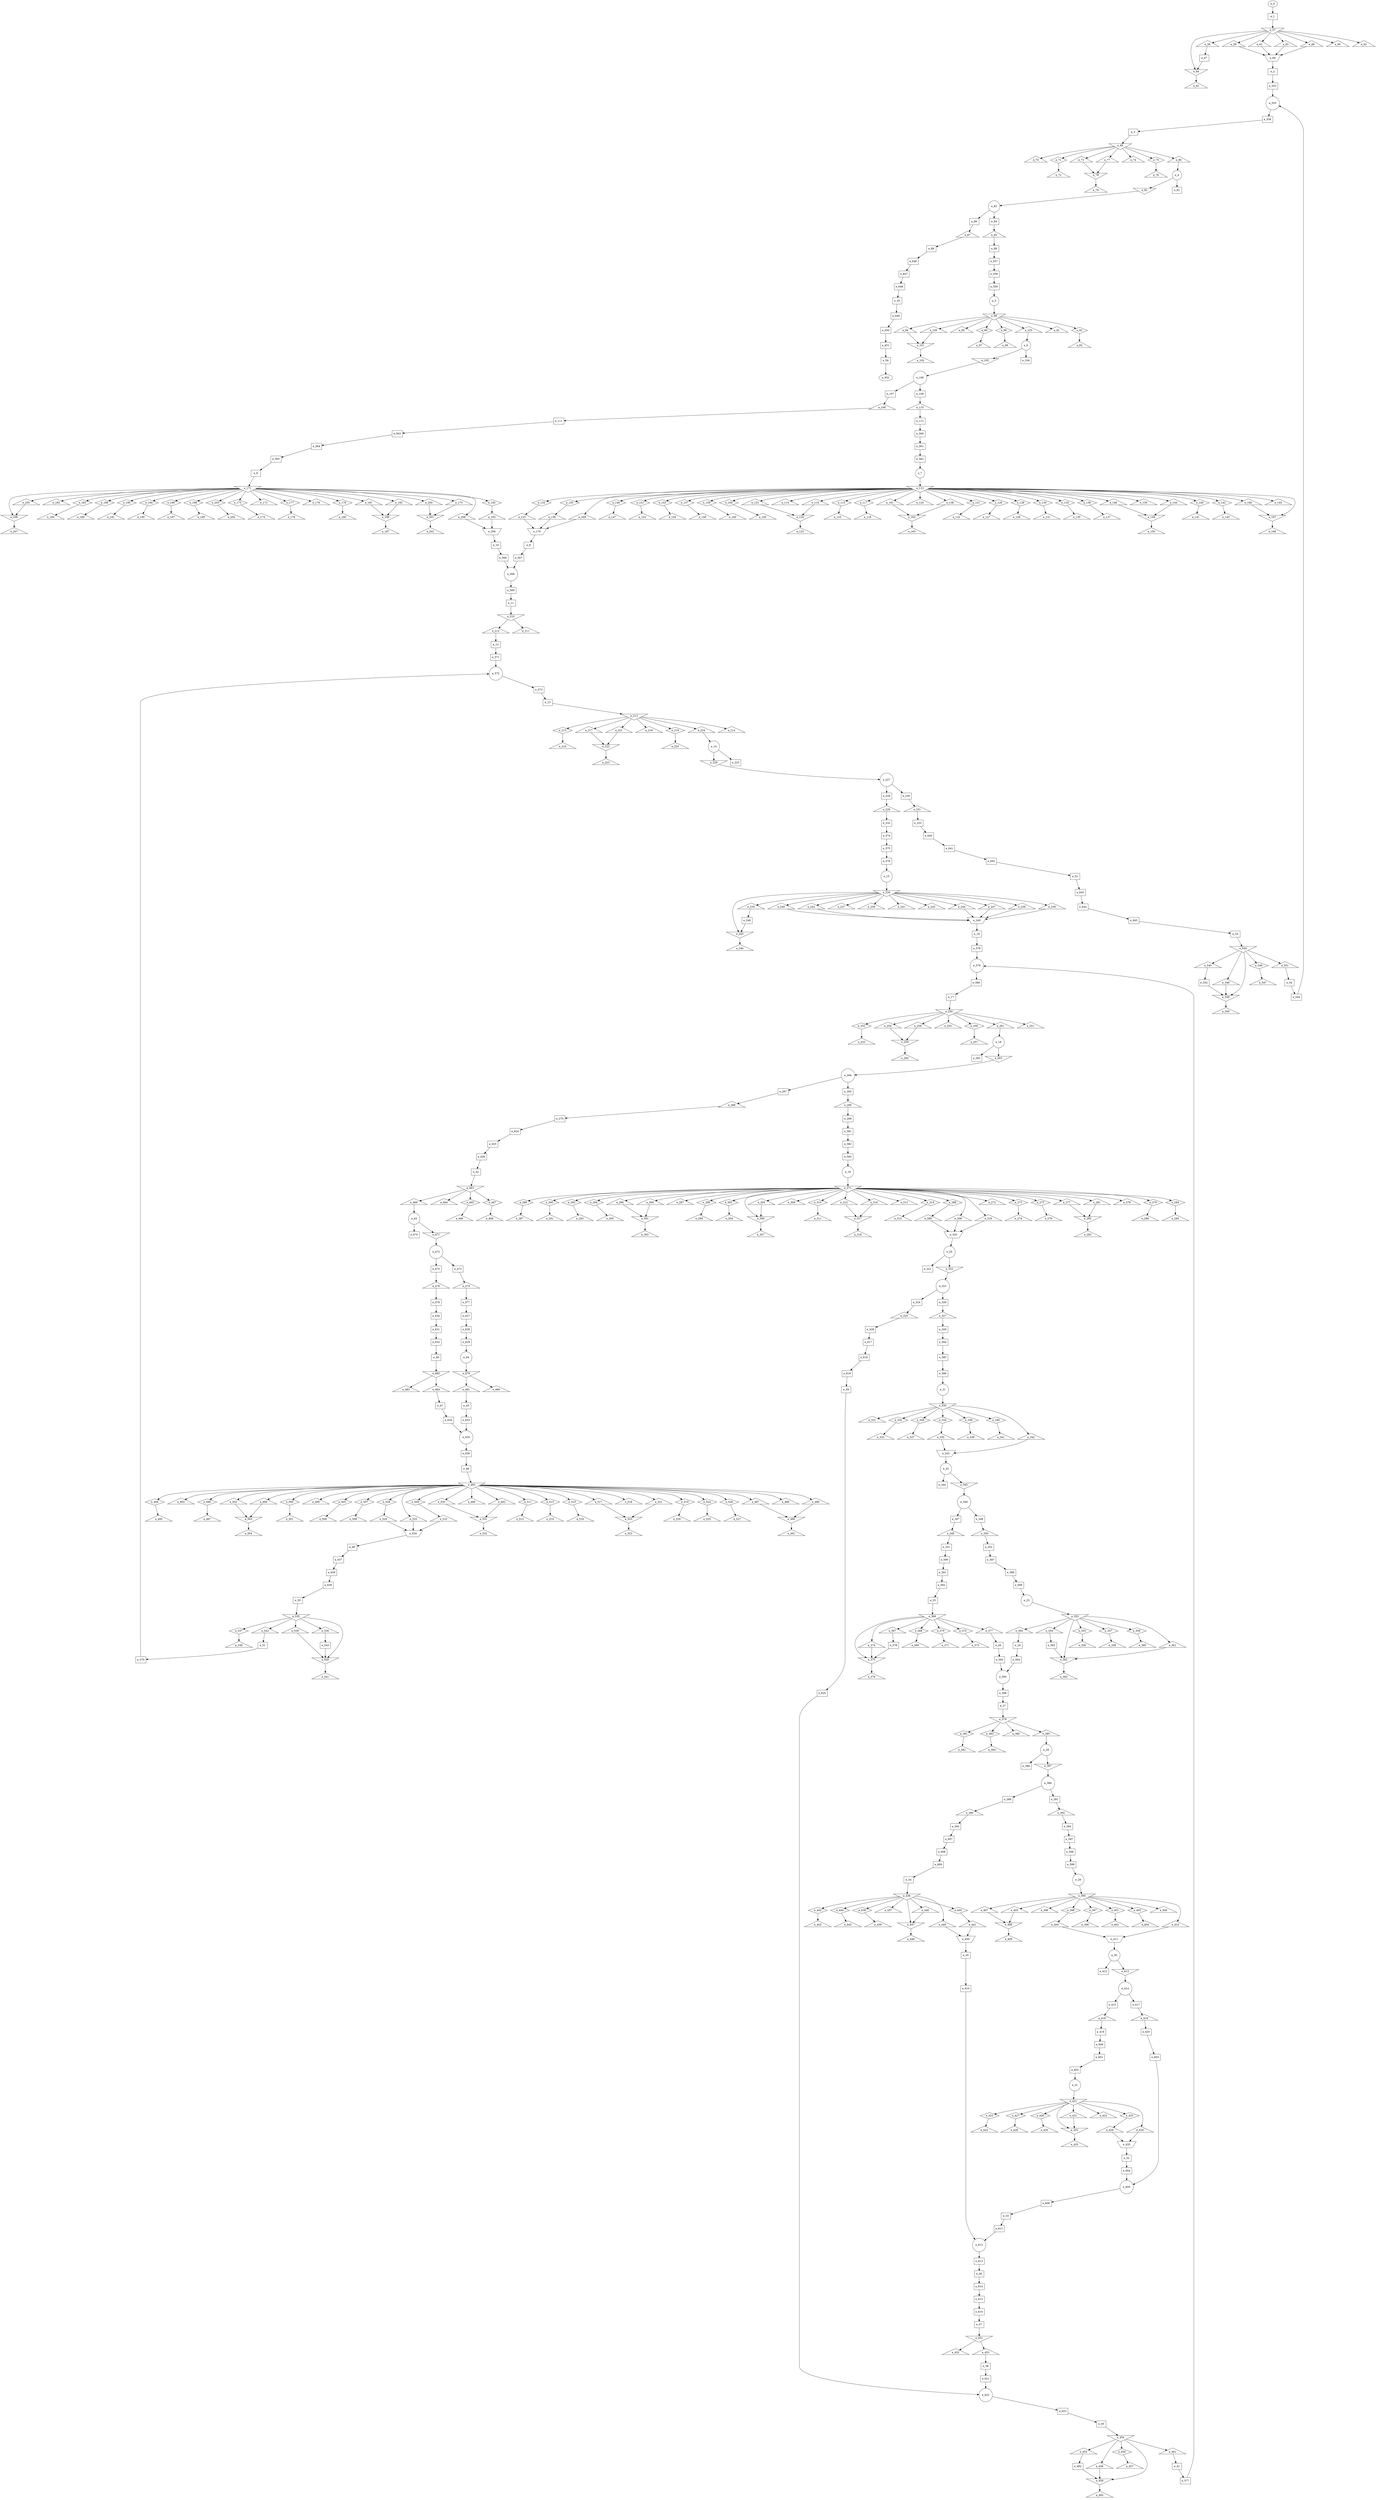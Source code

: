 digraph control_path {
  e_0: entry_node : n ;
  e_1 [shape = dot];
  e_2 [shape = dot];
  e_3 [shape = dot];
  e_4 [shape = circle];
  e_5 [shape = circle];
  e_6 [shape = circle];
  e_7 [shape = circle];
  e_8 [shape = dot];
  e_9 [shape = dot];
  e_10 [shape = dot];
  e_11 [shape = dot];
  e_12 [shape = dot];
  e_13 [shape = dot];
  e_14 [shape = circle];
  e_15 [shape = circle];
  e_16 [shape = dot];
  e_17 [shape = dot];
  e_18 [shape = circle];
  e_19 [shape = circle];
  e_20 [shape = circle];
  e_21 [shape = circle];
  e_22 [shape = circle];
  e_23 [shape = circle];
  e_24 [shape = dot];
  e_25 [shape = dot];
  e_26 [shape = dot];
  e_27 [shape = dot];
  e_28 [shape = circle];
  e_29 [shape = circle];
  e_30 [shape = circle];
  e_31 [shape = circle];
  e_32 [shape = dot];
  e_33 [shape = dot];
  e_34 [shape = dot];
  e_35 [shape = dot];
  e_36 [shape = dot];
  e_37 [shape = dot];
  e_38 [shape = dot];
  e_39 [shape = dot];
  e_40 [shape = dot];
  e_41 [shape = dot];
  e_42 [shape = dot];
  e_43 [shape = circle];
  e_44 [shape = circle];
  e_45 [shape = dot];
  e_46 [shape = dot];
  e_47 [shape = dot];
  e_48 [shape = dot];
  e_49 [shape = dot];
  e_50 [shape = dot];
  e_51 [shape = dot];
  e_52 [shape = dot];
  e_53 [shape = dot];
  e_54 [shape = dot];
  e_55 [shape = dot];
  e_56 [shape = dot];
  e_57 [shape = invtriangle];
  e_58 [shape = triangle];
  e_59 [shape = triangle];
  e_60 [shape = triangle];
  e_61 [shape = triangle];
  e_62 [shape = triangle];
  e_63 [shape = triangle];
  e_64 [shape = invtriangle];
  e_65 [shape = triangle];
  e_66 [shape = triangle];
  e_67 [shape = dot];
  e_68 [shape = invtrapezium];
  e_69 [shape = invtriangle];
  e_70 [shape = triangle];
  e_71 [shape = diamond];
  e_72 [shape = triangle];
  e_73 [shape = triangle];
  e_74 [shape = triangle];
  e_75 [shape = diamond];
  e_76 [shape = triangle];
  e_77 [shape = triangle];
  e_78 [shape = invtriangle];
  e_79 [shape = triangle];
  e_80 [shape = triangle];
  e_81 [shape = dot];
  e_82 [shape = invtriangle];
  e_83 [shape = circle];
  e_84 [shape = dot];
  e_85 [shape = triangle];
  e_86 [shape = dot];
  e_87 [shape = triangle];
  e_88 [shape = dot];
  e_89 [shape = dot];
  e_90 [shape = invtriangle];
  e_91 [shape = triangle];
  e_92 [shape = diamond];
  e_93 [shape = triangle];
  e_94 [shape = triangle];
  e_95 [shape = triangle];
  e_96 [shape = diamond];
  e_97 [shape = triangle];
  e_98 [shape = diamond];
  e_99 [shape = triangle];
  e_100 [shape = triangle];
  e_101 [shape = invtriangle];
  e_102 [shape = triangle];
  e_103 [shape = triangle];
  e_104 [shape = dot];
  e_105 [shape = invtriangle];
  e_106 [shape = circle];
  e_107 [shape = dot];
  e_108 [shape = triangle];
  e_109 [shape = dot];
  e_110 [shape = triangle];
  e_111 [shape = dot];
  e_112 [shape = dot];
  e_113 [shape = invtriangle];
  e_114 [shape = triangle];
  e_115 [shape = diamond];
  e_116 [shape = triangle];
  e_117 [shape = diamond];
  e_118 [shape = triangle];
  e_119 [shape = triangle];
  e_120 [shape = triangle];
  e_121 [shape = diamond];
  e_122 [shape = triangle];
  e_123 [shape = triangle];
  e_124 [shape = invtriangle];
  e_125 [shape = triangle];
  e_126 [shape = diamond];
  e_127 [shape = triangle];
  e_128 [shape = diamond];
  e_129 [shape = triangle];
  e_130 [shape = diamond];
  e_131 [shape = triangle];
  e_132 [shape = diamond];
  e_133 [shape = triangle];
  e_134 [shape = diamond];
  e_135 [shape = triangle];
  e_136 [shape = diamond];
  e_137 [shape = triangle];
  e_138 [shape = triangle];
  e_139 [shape = triangle];
  e_140 [shape = diamond];
  e_141 [shape = triangle];
  e_142 [shape = diamond];
  e_143 [shape = triangle];
  e_144 [shape = triangle];
  e_145 [shape = triangle];
  e_146 [shape = diamond];
  e_147 [shape = triangle];
  e_148 [shape = triangle];
  e_149 [shape = invtriangle];
  e_150 [shape = triangle];
  e_151 [shape = diamond];
  e_152 [shape = triangle];
  e_153 [shape = diamond];
  e_154 [shape = triangle];
  e_155 [shape = diamond];
  e_156 [shape = triangle];
  e_157 [shape = diamond];
  e_158 [shape = triangle];
  e_159 [shape = diamond];
  e_160 [shape = triangle];
  e_161 [shape = triangle];
  e_162 [shape = invtriangle];
  e_163 [shape = triangle];
  e_164 [shape = diamond];
  e_165 [shape = triangle];
  e_166 [shape = triangle];
  e_167 [shape = invtriangle];
  e_168 [shape = triangle];
  e_169 [shape = triangle];
  e_170 [shape = invtrapezium];
  e_171 [shape = invtriangle];
  e_172 [shape = triangle];
  e_173 [shape = diamond];
  e_174 [shape = triangle];
  e_175 [shape = triangle];
  e_176 [shape = triangle];
  e_177 [shape = diamond];
  e_178 [shape = triangle];
  e_179 [shape = diamond];
  e_180 [shape = triangle];
  e_181 [shape = triangle];
  e_182 [shape = triangle];
  e_183 [shape = diamond];
  e_184 [shape = triangle];
  e_185 [shape = triangle];
  e_186 [shape = invtriangle];
  e_187 [shape = triangle];
  e_188 [shape = diamond];
  e_189 [shape = triangle];
  e_190 [shape = diamond];
  e_191 [shape = triangle];
  e_192 [shape = diamond];
  e_193 [shape = triangle];
  e_194 [shape = diamond];
  e_195 [shape = triangle];
  e_196 [shape = diamond];
  e_197 [shape = triangle];
  e_198 [shape = diamond];
  e_199 [shape = triangle];
  e_200 [shape = triangle];
  e_201 [shape = invtriangle];
  e_202 [shape = triangle];
  e_203 [shape = diamond];
  e_204 [shape = triangle];
  e_205 [shape = triangle];
  e_206 [shape = invtriangle];
  e_207 [shape = triangle];
  e_208 [shape = triangle];
  e_209 [shape = invtrapezium];
  e_210 [shape = invtriangle];
  e_211 [shape = triangle];
  e_212 [shape = triangle];
  e_213 [shape = invtriangle];
  e_214 [shape = triangle];
  e_215 [shape = diamond];
  e_216 [shape = triangle];
  e_217 [shape = triangle];
  e_218 [shape = triangle];
  e_219 [shape = diamond];
  e_220 [shape = triangle];
  e_221 [shape = triangle];
  e_222 [shape = invtriangle];
  e_223 [shape = triangle];
  e_224 [shape = triangle];
  e_225 [shape = dot];
  e_226 [shape = invtriangle];
  e_227 [shape = circle];
  e_228 [shape = dot];
  e_229 [shape = triangle];
  e_230 [shape = dot];
  e_231 [shape = triangle];
  e_232 [shape = dot];
  e_233 [shape = dot];
  e_234 [shape = invtriangle];
  e_235 [shape = triangle];
  e_236 [shape = triangle];
  e_237 [shape = triangle];
  e_238 [shape = triangle];
  e_239 [shape = triangle];
  e_240 [shape = triangle];
  e_241 [shape = triangle];
  e_242 [shape = triangle];
  e_243 [shape = triangle];
  e_244 [shape = triangle];
  e_245 [shape = invtriangle];
  e_246 [shape = triangle];
  e_247 [shape = triangle];
  e_248 [shape = dot];
  e_249 [shape = invtrapezium];
  e_250 [shape = invtriangle];
  e_251 [shape = triangle];
  e_252 [shape = diamond];
  e_253 [shape = triangle];
  e_254 [shape = triangle];
  e_255 [shape = triangle];
  e_256 [shape = diamond];
  e_257 [shape = triangle];
  e_258 [shape = triangle];
  e_259 [shape = invtriangle];
  e_260 [shape = triangle];
  e_261 [shape = triangle];
  e_262 [shape = dot];
  e_263 [shape = invtriangle];
  e_264 [shape = circle];
  e_265 [shape = dot];
  e_266 [shape = triangle];
  e_267 [shape = dot];
  e_268 [shape = triangle];
  e_269 [shape = dot];
  e_270 [shape = dot];
  e_271 [shape = invtriangle];
  e_272 [shape = triangle];
  e_273 [shape = diamond];
  e_274 [shape = triangle];
  e_275 [shape = diamond];
  e_276 [shape = triangle];
  e_277 [shape = triangle];
  e_278 [shape = triangle];
  e_279 [shape = diamond];
  e_280 [shape = triangle];
  e_281 [shape = triangle];
  e_282 [shape = invtriangle];
  e_283 [shape = triangle];
  e_284 [shape = diamond];
  e_285 [shape = triangle];
  e_286 [shape = diamond];
  e_287 [shape = triangle];
  e_288 [shape = diamond];
  e_289 [shape = triangle];
  e_290 [shape = diamond];
  e_291 [shape = triangle];
  e_292 [shape = diamond];
  e_293 [shape = triangle];
  e_294 [shape = diamond];
  e_295 [shape = triangle];
  e_296 [shape = triangle];
  e_297 [shape = triangle];
  e_298 [shape = diamond];
  e_299 [shape = triangle];
  e_300 [shape = triangle];
  e_301 [shape = invtriangle];
  e_302 [shape = triangle];
  e_303 [shape = diamond];
  e_304 [shape = triangle];
  e_305 [shape = triangle];
  e_306 [shape = invtriangle];
  e_307 [shape = triangle];
  e_308 [shape = triangle];
  e_309 [shape = triangle];
  e_310 [shape = diamond];
  e_311 [shape = triangle];
  e_312 [shape = triangle];
  e_313 [shape = triangle];
  e_314 [shape = diamond];
  e_315 [shape = triangle];
  e_316 [shape = triangle];
  e_317 [shape = invtriangle];
  e_318 [shape = triangle];
  e_319 [shape = triangle];
  e_320 [shape = invtrapezium];
  e_321 [shape = dot];
  e_322 [shape = invtriangle];
  e_323 [shape = circle];
  e_324 [shape = dot];
  e_325 [shape = triangle];
  e_326 [shape = dot];
  e_327 [shape = triangle];
  e_328 [shape = dot];
  e_329 [shape = dot];
  e_330 [shape = invtriangle];
  e_331 [shape = triangle];
  e_332 [shape = diamond];
  e_333 [shape = triangle];
  e_334 [shape = diamond];
  e_335 [shape = triangle];
  e_336 [shape = diamond];
  e_337 [shape = triangle];
  e_338 [shape = diamond];
  e_339 [shape = triangle];
  e_340 [shape = diamond];
  e_341 [shape = triangle];
  e_342 [shape = triangle];
  e_343 [shape = invtrapezium];
  e_344 [shape = dot];
  e_345 [shape = invtriangle];
  e_346 [shape = circle];
  e_347 [shape = dot];
  e_348 [shape = triangle];
  e_349 [shape = dot];
  e_350 [shape = triangle];
  e_351 [shape = dot];
  e_352 [shape = dot];
  e_353 [shape = invtriangle];
  e_354 [shape = triangle];
  e_355 [shape = diamond];
  e_356 [shape = triangle];
  e_357 [shape = diamond];
  e_358 [shape = triangle];
  e_359 [shape = diamond];
  e_360 [shape = triangle];
  e_361 [shape = triangle];
  e_362 [shape = invtriangle];
  e_363 [shape = triangle];
  e_364 [shape = triangle];
  e_365 [shape = dot];
  e_366 [shape = invtriangle];
  e_367 [shape = triangle];
  e_368 [shape = diamond];
  e_369 [shape = triangle];
  e_370 [shape = diamond];
  e_371 [shape = triangle];
  e_372 [shape = diamond];
  e_373 [shape = triangle];
  e_374 [shape = triangle];
  e_375 [shape = invtriangle];
  e_376 [shape = triangle];
  e_377 [shape = triangle];
  e_378 [shape = dot];
  e_379 [shape = invtriangle];
  e_380 [shape = triangle];
  e_381 [shape = diamond];
  e_382 [shape = triangle];
  e_383 [shape = diamond];
  e_384 [shape = triangle];
  e_385 [shape = triangle];
  e_386 [shape = dot];
  e_387 [shape = invtriangle];
  e_388 [shape = circle];
  e_389 [shape = dot];
  e_390 [shape = triangle];
  e_391 [shape = dot];
  e_392 [shape = triangle];
  e_393 [shape = dot];
  e_394 [shape = dot];
  e_395 [shape = invtriangle];
  e_396 [shape = triangle];
  e_397 [shape = diamond];
  e_398 [shape = triangle];
  e_399 [shape = diamond];
  e_400 [shape = triangle];
  e_401 [shape = diamond];
  e_402 [shape = triangle];
  e_403 [shape = diamond];
  e_404 [shape = triangle];
  e_405 [shape = triangle];
  e_406 [shape = triangle];
  e_407 [shape = triangle];
  e_408 [shape = invtriangle];
  e_409 [shape = triangle];
  e_410 [shape = triangle];
  e_411 [shape = invtrapezium];
  e_412 [shape = dot];
  e_413 [shape = invtriangle];
  e_414 [shape = circle];
  e_415 [shape = dot];
  e_416 [shape = triangle];
  e_417 [shape = dot];
  e_418 [shape = triangle];
  e_419 [shape = dot];
  e_420 [shape = dot];
  e_421 [shape = invtriangle];
  e_422 [shape = triangle];
  e_423 [shape = diamond];
  e_424 [shape = triangle];
  e_425 [shape = diamond];
  e_426 [shape = triangle];
  e_427 [shape = diamond];
  e_428 [shape = triangle];
  e_429 [shape = diamond];
  e_430 [shape = triangle];
  e_431 [shape = triangle];
  e_432 [shape = invtriangle];
  e_433 [shape = triangle];
  e_434 [shape = triangle];
  e_435 [shape = invtrapezium];
  e_436 [shape = invtriangle];
  e_437 [shape = triangle];
  e_438 [shape = diamond];
  e_439 [shape = triangle];
  e_440 [shape = diamond];
  e_441 [shape = triangle];
  e_442 [shape = diamond];
  e_443 [shape = triangle];
  e_444 [shape = diamond];
  e_445 [shape = triangle];
  e_446 [shape = triangle];
  e_447 [shape = invtriangle];
  e_448 [shape = triangle];
  e_449 [shape = triangle];
  e_450 [shape = invtrapezium];
  e_451 [shape = invtriangle];
  e_452 [shape = triangle];
  e_453 [shape = triangle];
  e_454 [shape = invtriangle];
  e_455 [shape = triangle];
  e_456 [shape = diamond];
  e_457 [shape = triangle];
  e_458 [shape = triangle];
  e_459 [shape = invtriangle];
  e_460 [shape = triangle];
  e_461 [shape = triangle];
  e_462 [shape = dot];
  e_463 [shape = invtriangle];
  e_464 [shape = triangle];
  e_465 [shape = diamond];
  e_466 [shape = triangle];
  e_467 [shape = diamond];
  e_468 [shape = triangle];
  e_469 [shape = triangle];
  e_470 [shape = dot];
  e_471 [shape = invtriangle];
  e_472 [shape = circle];
  e_473 [shape = dot];
  e_474 [shape = triangle];
  e_475 [shape = dot];
  e_476 [shape = triangle];
  e_477 [shape = dot];
  e_478 [shape = dot];
  e_479 [shape = invtriangle];
  e_480 [shape = triangle];
  e_481 [shape = triangle];
  e_482 [shape = invtriangle];
  e_483 [shape = triangle];
  e_484 [shape = triangle];
  e_485 [shape = invtriangle];
  e_486 [shape = triangle];
  e_487 [shape = triangle];
  e_488 [shape = triangle];
  e_489 [shape = triangle];
  e_490 [shape = invtriangle];
  e_491 [shape = triangle];
  e_492 [shape = triangle];
  e_493 [shape = triangle];
  e_494 [shape = diamond];
  e_495 [shape = triangle];
  e_496 [shape = diamond];
  e_497 [shape = triangle];
  e_498 [shape = triangle];
  e_499 [shape = triangle];
  e_500 [shape = diamond];
  e_501 [shape = triangle];
  e_502 [shape = triangle];
  e_503 [shape = invtriangle];
  e_504 [shape = triangle];
  e_505 [shape = diamond];
  e_506 [shape = triangle];
  e_507 [shape = diamond];
  e_508 [shape = triangle];
  e_509 [shape = diamond];
  e_510 [shape = triangle];
  e_511 [shape = diamond];
  e_512 [shape = triangle];
  e_513 [shape = diamond];
  e_514 [shape = triangle];
  e_515 [shape = diamond];
  e_516 [shape = triangle];
  e_517 [shape = triangle];
  e_518 [shape = triangle];
  e_519 [shape = diamond];
  e_520 [shape = triangle];
  e_521 [shape = triangle];
  e_522 [shape = invtriangle];
  e_523 [shape = triangle];
  e_524 [shape = diamond];
  e_525 [shape = triangle];
  e_526 [shape = diamond];
  e_527 [shape = triangle];
  e_528 [shape = diamond];
  e_529 [shape = triangle];
  e_530 [shape = triangle];
  e_531 [shape = invtriangle];
  e_532 [shape = triangle];
  e_533 [shape = triangle];
  e_534 [shape = invtrapezium];
  e_535 [shape = invtriangle];
  e_536 [shape = triangle];
  e_537 [shape = diamond];
  e_538 [shape = triangle];
  e_539 [shape = triangle];
  e_540 [shape = invtriangle];
  e_541 [shape = triangle];
  e_542 [shape = triangle];
  e_543 [shape = dot];
  e_544 [shape = invtriangle];
  e_545 [shape = triangle];
  e_546 [shape = diamond];
  e_547 [shape = triangle];
  e_548 [shape = triangle];
  e_549 [shape = invtriangle];
  e_550 [shape = triangle];
  e_551 [shape = triangle];
  e_552 [shape = dot];
  e_553 [shape = dot];
  e_554 [shape = dot];
  e_555 [shape = circle];
  e_556 [shape = dot];
  e_557 [shape = dot];
  e_558 [shape = dot];
  e_559 [shape = dot];
  e_560 [shape = dot];
  e_561 [shape = dot];
  e_562 [shape = dot];
  e_563 [shape = dot];
  e_564 [shape = dot];
  e_565 [shape = dot];
  e_566 [shape = dot];
  e_567 [shape = dot];
  e_568 [shape = circle];
  e_569 [shape = dot];
  e_570 [shape = dot];
  e_571 [shape = dot];
  e_572 [shape = circle];
  e_573 [shape = dot];
  e_574 [shape = dot];
  e_575 [shape = dot];
  e_576 [shape = dot];
  e_577 [shape = dot];
  e_578 [shape = dot];
  e_579 [shape = circle];
  e_580 [shape = dot];
  e_581 [shape = dot];
  e_582 [shape = dot];
  e_583 [shape = dot];
  e_584 [shape = dot];
  e_585 [shape = dot];
  e_586 [shape = dot];
  e_587 [shape = dot];
  e_588 [shape = dot];
  e_589 [shape = dot];
  e_590 [shape = dot];
  e_591 [shape = dot];
  e_592 [shape = dot];
  e_593 [shape = dot];
  e_594 [shape = dot];
  e_595 [shape = circle];
  e_596 [shape = dot];
  e_597 [shape = dot];
  e_598 [shape = dot];
  e_599 [shape = dot];
  e_600 [shape = dot];
  e_601 [shape = dot];
  e_602 [shape = dot];
  e_603 [shape = dot];
  e_604 [shape = dot];
  e_605 [shape = circle];
  e_606 [shape = dot];
  e_607 [shape = dot];
  e_608 [shape = dot];
  e_609 [shape = dot];
  e_610 [shape = dot];
  e_611 [shape = dot];
  e_612 [shape = circle];
  e_613 [shape = dot];
  e_614 [shape = dot];
  e_615 [shape = dot];
  e_616 [shape = dot];
  e_617 [shape = dot];
  e_618 [shape = dot];
  e_619 [shape = dot];
  e_620 [shape = dot];
  e_621 [shape = dot];
  e_622 [shape = circle];
  e_623 [shape = dot];
  e_624 [shape = dot];
  e_625 [shape = dot];
  e_626 [shape = dot];
  e_627 [shape = dot];
  e_628 [shape = dot];
  e_629 [shape = dot];
  e_630 [shape = dot];
  e_631 [shape = dot];
  e_632 [shape = dot];
  e_633 [shape = dot];
  e_634 [shape = dot];
  e_635 [shape = circle];
  e_636 [shape = dot];
  e_637 [shape = dot];
  e_638 [shape = dot];
  e_639 [shape = dot];
  e_640 [shape = dot];
  e_641 [shape = dot];
  e_642 [shape = dot];
  e_643 [shape = dot];
  e_644 [shape = dot];
  e_645 [shape = dot];
  e_646 [shape = dot];
  e_647 [shape = dot];
  e_648 [shape = dot];
  e_649 [shape = dot];
  e_650 [shape = dot];
  e_651 [shape = dot];
  e_652: exit_node : s ;
  e_0 -> e_1;
  e_68 -> e_2;
  e_556 -> e_3;
  e_80 -> e_4;
  e_559 -> e_5;
  e_103 -> e_6;
  e_562 -> e_7;
  e_170 -> e_8;
  e_565 -> e_9;
  e_209 -> e_10;
  e_569 -> e_11;
  e_212 -> e_12;
  e_573 -> e_13;
  e_224 -> e_14;
  e_576 -> e_15;
  e_249 -> e_16;
  e_580 -> e_17;
  e_261 -> e_18;
  e_583 -> e_19;
  e_320 -> e_20;
  e_586 -> e_21;
  e_343 -> e_22;
  e_589 -> e_23;
  e_364 -> e_24;
  e_592 -> e_25;
  e_377 -> e_26;
  e_596 -> e_27;
  e_385 -> e_28;
  e_599 -> e_29;
  e_411 -> e_30;
  e_602 -> e_31;
  e_435 -> e_32;
  e_606 -> e_33;
  e_609 -> e_34;
  e_450 -> e_35;
  e_613 -> e_36;
  e_616 -> e_37;
  e_453 -> e_38;
  e_619 -> e_39;
  e_623 -> e_40;
  e_461 -> e_41;
  e_626 -> e_42;
  e_469 -> e_43;
  e_629 -> e_44;
  e_481 -> e_45;
  e_632 -> e_46;
  e_484 -> e_47;
  e_636 -> e_48;
  e_534 -> e_49;
  e_639 -> e_50;
  e_542 -> e_51;
  e_642 -> e_52;
  e_645 -> e_53;
  e_551 -> e_54;
  e_648 -> e_55;
  e_651 -> e_56;
  e_1 -> e_57;
  e_57 -> e_58;
  e_57 -> e_59;
  e_57 -> e_60;
  e_57 -> e_61;
  e_57 -> e_62;
  e_57 -> e_63;
  e_57 -> e_64;
  e_67 -> e_64;
  e_64 -> e_65;
  e_57 -> e_66;
  e_58 -> e_67;
  e_59 -> e_68;
  e_61 -> e_68;
  e_66 -> e_68;
  e_63 -> e_68;
  e_3 -> e_69;
  e_69 -> e_70;
  e_69 -> e_71;
  e_71 -> e_72;
  e_69 -> e_73;
  e_69 -> e_74;
  e_69 -> e_75;
  e_75 -> e_76;
  e_69 -> e_77;
  e_73 -> e_78;
  e_77 -> e_78;
  e_78 -> e_79;
  e_69 -> e_80;
  e_4 -> e_81;
  e_4 -> e_82;
  e_82 -> e_83;
  e_83 -> e_84;
  e_84 -> e_85;
  e_83 -> e_86;
  e_86 -> e_87;
  e_85 -> e_88;
  e_87 -> e_89;
  e_5 -> e_90;
  e_90 -> e_91;
  e_90 -> e_92;
  e_92 -> e_93;
  e_90 -> e_94;
  e_90 -> e_95;
  e_90 -> e_96;
  e_96 -> e_97;
  e_90 -> e_98;
  e_98 -> e_99;
  e_90 -> e_100;
  e_94 -> e_101;
  e_100 -> e_101;
  e_101 -> e_102;
  e_90 -> e_103;
  e_6 -> e_104;
  e_6 -> e_105;
  e_105 -> e_106;
  e_106 -> e_107;
  e_107 -> e_108;
  e_106 -> e_109;
  e_109 -> e_110;
  e_108 -> e_111;
  e_110 -> e_112;
  e_7 -> e_113;
  e_113 -> e_114;
  e_113 -> e_115;
  e_115 -> e_116;
  e_113 -> e_117;
  e_117 -> e_118;
  e_113 -> e_119;
  e_113 -> e_120;
  e_113 -> e_121;
  e_121 -> e_122;
  e_113 -> e_123;
  e_119 -> e_124;
  e_123 -> e_124;
  e_124 -> e_125;
  e_113 -> e_126;
  e_126 -> e_127;
  e_113 -> e_128;
  e_128 -> e_129;
  e_113 -> e_130;
  e_130 -> e_131;
  e_113 -> e_132;
  e_132 -> e_133;
  e_113 -> e_134;
  e_134 -> e_135;
  e_113 -> e_136;
  e_136 -> e_137;
  e_113 -> e_138;
  e_113 -> e_139;
  e_113 -> e_140;
  e_140 -> e_141;
  e_113 -> e_142;
  e_142 -> e_143;
  e_113 -> e_144;
  e_113 -> e_145;
  e_113 -> e_146;
  e_146 -> e_147;
  e_113 -> e_148;
  e_144 -> e_149;
  e_148 -> e_149;
  e_149 -> e_150;
  e_113 -> e_151;
  e_151 -> e_152;
  e_113 -> e_153;
  e_153 -> e_154;
  e_113 -> e_155;
  e_155 -> e_156;
  e_113 -> e_157;
  e_157 -> e_158;
  e_113 -> e_159;
  e_159 -> e_160;
  e_113 -> e_161;
  e_138 -> e_162;
  e_161 -> e_162;
  e_162 -> e_163;
  e_113 -> e_164;
  e_164 -> e_165;
  e_113 -> e_166;
  e_113 -> e_167;
  e_166 -> e_167;
  e_167 -> e_168;
  e_113 -> e_169;
  e_133 -> e_170;
  e_156 -> e_170;
  e_169 -> e_170;
  e_9 -> e_171;
  e_171 -> e_172;
  e_171 -> e_173;
  e_173 -> e_174;
  e_171 -> e_175;
  e_171 -> e_176;
  e_171 -> e_177;
  e_177 -> e_178;
  e_171 -> e_179;
  e_179 -> e_180;
  e_171 -> e_181;
  e_171 -> e_182;
  e_171 -> e_183;
  e_183 -> e_184;
  e_171 -> e_185;
  e_181 -> e_186;
  e_185 -> e_186;
  e_186 -> e_187;
  e_171 -> e_188;
  e_188 -> e_189;
  e_171 -> e_190;
  e_190 -> e_191;
  e_171 -> e_192;
  e_192 -> e_193;
  e_171 -> e_194;
  e_194 -> e_195;
  e_171 -> e_196;
  e_196 -> e_197;
  e_171 -> e_198;
  e_198 -> e_199;
  e_171 -> e_200;
  e_175 -> e_201;
  e_200 -> e_201;
  e_201 -> e_202;
  e_171 -> e_203;
  e_203 -> e_204;
  e_171 -> e_205;
  e_171 -> e_206;
  e_205 -> e_206;
  e_206 -> e_207;
  e_171 -> e_208;
  e_193 -> e_209;
  e_208 -> e_209;
  e_11 -> e_210;
  e_210 -> e_211;
  e_210 -> e_212;
  e_13 -> e_213;
  e_213 -> e_214;
  e_213 -> e_215;
  e_215 -> e_216;
  e_213 -> e_217;
  e_213 -> e_218;
  e_213 -> e_219;
  e_219 -> e_220;
  e_213 -> e_221;
  e_217 -> e_222;
  e_221 -> e_222;
  e_222 -> e_223;
  e_213 -> e_224;
  e_14 -> e_225;
  e_14 -> e_226;
  e_226 -> e_227;
  e_227 -> e_228;
  e_228 -> e_229;
  e_227 -> e_230;
  e_230 -> e_231;
  e_229 -> e_232;
  e_231 -> e_233;
  e_15 -> e_234;
  e_234 -> e_235;
  e_234 -> e_236;
  e_234 -> e_237;
  e_234 -> e_238;
  e_234 -> e_239;
  e_234 -> e_240;
  e_234 -> e_241;
  e_234 -> e_242;
  e_234 -> e_243;
  e_234 -> e_244;
  e_234 -> e_245;
  e_248 -> e_245;
  e_245 -> e_246;
  e_234 -> e_247;
  e_235 -> e_248;
  e_236 -> e_249;
  e_238 -> e_249;
  e_240 -> e_249;
  e_242 -> e_249;
  e_244 -> e_249;
  e_247 -> e_249;
  e_17 -> e_250;
  e_250 -> e_251;
  e_250 -> e_252;
  e_252 -> e_253;
  e_250 -> e_254;
  e_250 -> e_255;
  e_250 -> e_256;
  e_256 -> e_257;
  e_250 -> e_258;
  e_254 -> e_259;
  e_258 -> e_259;
  e_259 -> e_260;
  e_250 -> e_261;
  e_18 -> e_262;
  e_18 -> e_263;
  e_263 -> e_264;
  e_264 -> e_265;
  e_265 -> e_266;
  e_264 -> e_267;
  e_267 -> e_268;
  e_266 -> e_269;
  e_268 -> e_270;
  e_19 -> e_271;
  e_271 -> e_272;
  e_271 -> e_273;
  e_273 -> e_274;
  e_271 -> e_275;
  e_275 -> e_276;
  e_271 -> e_277;
  e_271 -> e_278;
  e_271 -> e_279;
  e_279 -> e_280;
  e_271 -> e_281;
  e_277 -> e_282;
  e_281 -> e_282;
  e_282 -> e_283;
  e_271 -> e_284;
  e_284 -> e_285;
  e_271 -> e_286;
  e_286 -> e_287;
  e_271 -> e_288;
  e_288 -> e_289;
  e_271 -> e_290;
  e_290 -> e_291;
  e_271 -> e_292;
  e_292 -> e_293;
  e_271 -> e_294;
  e_294 -> e_295;
  e_271 -> e_296;
  e_271 -> e_297;
  e_271 -> e_298;
  e_298 -> e_299;
  e_271 -> e_300;
  e_296 -> e_301;
  e_300 -> e_301;
  e_301 -> e_302;
  e_271 -> e_303;
  e_303 -> e_304;
  e_271 -> e_305;
  e_271 -> e_306;
  e_305 -> e_306;
  e_306 -> e_307;
  e_271 -> e_308;
  e_271 -> e_309;
  e_271 -> e_310;
  e_310 -> e_311;
  e_271 -> e_312;
  e_271 -> e_313;
  e_271 -> e_314;
  e_314 -> e_315;
  e_271 -> e_316;
  e_312 -> e_317;
  e_316 -> e_317;
  e_317 -> e_318;
  e_271 -> e_319;
  e_289 -> e_320;
  e_308 -> e_320;
  e_319 -> e_320;
  e_20 -> e_321;
  e_20 -> e_322;
  e_322 -> e_323;
  e_323 -> e_324;
  e_324 -> e_325;
  e_323 -> e_326;
  e_326 -> e_327;
  e_325 -> e_328;
  e_327 -> e_329;
  e_21 -> e_330;
  e_330 -> e_331;
  e_330 -> e_332;
  e_332 -> e_333;
  e_330 -> e_334;
  e_334 -> e_335;
  e_330 -> e_336;
  e_336 -> e_337;
  e_330 -> e_338;
  e_338 -> e_339;
  e_330 -> e_340;
  e_340 -> e_341;
  e_330 -> e_342;
  e_335 -> e_343;
  e_342 -> e_343;
  e_22 -> e_344;
  e_22 -> e_345;
  e_345 -> e_346;
  e_346 -> e_347;
  e_347 -> e_348;
  e_346 -> e_349;
  e_349 -> e_350;
  e_348 -> e_351;
  e_350 -> e_352;
  e_23 -> e_353;
  e_353 -> e_354;
  e_353 -> e_355;
  e_355 -> e_356;
  e_353 -> e_357;
  e_357 -> e_358;
  e_353 -> e_359;
  e_359 -> e_360;
  e_353 -> e_361;
  e_353 -> e_362;
  e_361 -> e_362;
  e_365 -> e_362;
  e_362 -> e_363;
  e_353 -> e_364;
  e_354 -> e_365;
  e_25 -> e_366;
  e_366 -> e_367;
  e_366 -> e_368;
  e_368 -> e_369;
  e_366 -> e_370;
  e_370 -> e_371;
  e_366 -> e_372;
  e_372 -> e_373;
  e_366 -> e_374;
  e_366 -> e_375;
  e_374 -> e_375;
  e_378 -> e_375;
  e_375 -> e_376;
  e_366 -> e_377;
  e_367 -> e_378;
  e_27 -> e_379;
  e_379 -> e_380;
  e_379 -> e_381;
  e_381 -> e_382;
  e_379 -> e_383;
  e_383 -> e_384;
  e_379 -> e_385;
  e_28 -> e_386;
  e_28 -> e_387;
  e_387 -> e_388;
  e_388 -> e_389;
  e_389 -> e_390;
  e_388 -> e_391;
  e_391 -> e_392;
  e_390 -> e_393;
  e_392 -> e_394;
  e_29 -> e_395;
  e_395 -> e_396;
  e_395 -> e_397;
  e_397 -> e_398;
  e_395 -> e_399;
  e_399 -> e_400;
  e_395 -> e_401;
  e_401 -> e_402;
  e_395 -> e_403;
  e_403 -> e_404;
  e_395 -> e_405;
  e_395 -> e_406;
  e_395 -> e_407;
  e_405 -> e_408;
  e_407 -> e_408;
  e_408 -> e_409;
  e_395 -> e_410;
  e_400 -> e_411;
  e_410 -> e_411;
  e_30 -> e_412;
  e_30 -> e_413;
  e_413 -> e_414;
  e_414 -> e_415;
  e_415 -> e_416;
  e_414 -> e_417;
  e_417 -> e_418;
  e_416 -> e_419;
  e_418 -> e_420;
  e_31 -> e_421;
  e_421 -> e_422;
  e_421 -> e_423;
  e_423 -> e_424;
  e_421 -> e_425;
  e_425 -> e_426;
  e_421 -> e_427;
  e_427 -> e_428;
  e_421 -> e_429;
  e_429 -> e_430;
  e_421 -> e_431;
  e_421 -> e_432;
  e_431 -> e_432;
  e_432 -> e_433;
  e_421 -> e_434;
  e_426 -> e_435;
  e_434 -> e_435;
  e_34 -> e_436;
  e_436 -> e_437;
  e_436 -> e_438;
  e_438 -> e_439;
  e_436 -> e_440;
  e_440 -> e_441;
  e_436 -> e_442;
  e_442 -> e_443;
  e_436 -> e_444;
  e_444 -> e_445;
  e_436 -> e_446;
  e_436 -> e_447;
  e_446 -> e_447;
  e_447 -> e_448;
  e_436 -> e_449;
  e_441 -> e_450;
  e_449 -> e_450;
  e_37 -> e_451;
  e_451 -> e_452;
  e_451 -> e_453;
  e_40 -> e_454;
  e_454 -> e_455;
  e_454 -> e_456;
  e_456 -> e_457;
  e_454 -> e_458;
  e_454 -> e_459;
  e_458 -> e_459;
  e_462 -> e_459;
  e_459 -> e_460;
  e_454 -> e_461;
  e_455 -> e_462;
  e_42 -> e_463;
  e_463 -> e_464;
  e_463 -> e_465;
  e_465 -> e_466;
  e_463 -> e_467;
  e_467 -> e_468;
  e_463 -> e_469;
  e_43 -> e_470;
  e_43 -> e_471;
  e_471 -> e_472;
  e_472 -> e_473;
  e_473 -> e_474;
  e_472 -> e_475;
  e_475 -> e_476;
  e_474 -> e_477;
  e_476 -> e_478;
  e_44 -> e_479;
  e_479 -> e_480;
  e_479 -> e_481;
  e_46 -> e_482;
  e_482 -> e_483;
  e_482 -> e_484;
  e_48 -> e_485;
  e_485 -> e_486;
  e_485 -> e_487;
  e_485 -> e_488;
  e_485 -> e_489;
  e_487 -> e_490;
  e_489 -> e_490;
  e_490 -> e_491;
  e_485 -> e_492;
  e_485 -> e_493;
  e_485 -> e_494;
  e_494 -> e_495;
  e_485 -> e_496;
  e_496 -> e_497;
  e_485 -> e_498;
  e_485 -> e_499;
  e_485 -> e_500;
  e_500 -> e_501;
  e_485 -> e_502;
  e_498 -> e_503;
  e_502 -> e_503;
  e_503 -> e_504;
  e_485 -> e_505;
  e_505 -> e_506;
  e_485 -> e_507;
  e_507 -> e_508;
  e_485 -> e_509;
  e_509 -> e_510;
  e_485 -> e_511;
  e_511 -> e_512;
  e_485 -> e_513;
  e_513 -> e_514;
  e_485 -> e_515;
  e_515 -> e_516;
  e_485 -> e_517;
  e_485 -> e_518;
  e_485 -> e_519;
  e_519 -> e_520;
  e_485 -> e_521;
  e_517 -> e_522;
  e_521 -> e_522;
  e_522 -> e_523;
  e_485 -> e_524;
  e_524 -> e_525;
  e_485 -> e_526;
  e_526 -> e_527;
  e_485 -> e_528;
  e_528 -> e_529;
  e_485 -> e_530;
  e_492 -> e_531;
  e_530 -> e_531;
  e_531 -> e_532;
  e_485 -> e_533;
  e_510 -> e_534;
  e_529 -> e_534;
  e_533 -> e_534;
  e_50 -> e_535;
  e_535 -> e_536;
  e_535 -> e_537;
  e_537 -> e_538;
  e_535 -> e_539;
  e_535 -> e_540;
  e_539 -> e_540;
  e_543 -> e_540;
  e_540 -> e_541;
  e_535 -> e_542;
  e_536 -> e_543;
  e_53 -> e_544;
  e_544 -> e_545;
  e_544 -> e_546;
  e_546 -> e_547;
  e_544 -> e_548;
  e_544 -> e_549;
  e_548 -> e_549;
  e_552 -> e_549;
  e_549 -> e_550;
  e_544 -> e_551;
  e_545 -> e_552;
  e_2 -> e_553;
  e_54 -> e_554;
  e_553 -> e_555;
  e_554 -> e_555;
  e_555 -> e_556;
  e_88 -> e_557;
  e_557 -> e_558;
  e_558 -> e_559;
  e_112 -> e_560;
  e_560 -> e_561;
  e_561 -> e_562;
  e_111 -> e_563;
  e_563 -> e_564;
  e_564 -> e_565;
  e_10 -> e_566;
  e_8 -> e_567;
  e_566 -> e_568;
  e_567 -> e_568;
  e_568 -> e_569;
  e_51 -> e_570;
  e_12 -> e_571;
  e_570 -> e_572;
  e_571 -> e_572;
  e_572 -> e_573;
  e_232 -> e_574;
  e_574 -> e_575;
  e_575 -> e_576;
  e_41 -> e_577;
  e_16 -> e_578;
  e_577 -> e_579;
  e_578 -> e_579;
  e_579 -> e_580;
  e_269 -> e_581;
  e_581 -> e_582;
  e_582 -> e_583;
  e_329 -> e_584;
  e_584 -> e_585;
  e_585 -> e_586;
  e_352 -> e_587;
  e_587 -> e_588;
  e_588 -> e_589;
  e_351 -> e_590;
  e_590 -> e_591;
  e_591 -> e_592;
  e_26 -> e_593;
  e_24 -> e_594;
  e_593 -> e_595;
  e_594 -> e_595;
  e_595 -> e_596;
  e_394 -> e_597;
  e_597 -> e_598;
  e_598 -> e_599;
  e_419 -> e_600;
  e_600 -> e_601;
  e_601 -> e_602;
  e_420 -> e_603;
  e_32 -> e_604;
  e_603 -> e_605;
  e_604 -> e_605;
  e_605 -> e_606;
  e_393 -> e_607;
  e_607 -> e_608;
  e_608 -> e_609;
  e_35 -> e_610;
  e_33 -> e_611;
  e_610 -> e_612;
  e_611 -> e_612;
  e_612 -> e_613;
  e_36 -> e_614;
  e_614 -> e_615;
  e_615 -> e_616;
  e_328 -> e_617;
  e_617 -> e_618;
  e_618 -> e_619;
  e_39 -> e_620;
  e_38 -> e_621;
  e_620 -> e_622;
  e_621 -> e_622;
  e_622 -> e_623;
  e_270 -> e_624;
  e_624 -> e_625;
  e_625 -> e_626;
  e_477 -> e_627;
  e_627 -> e_628;
  e_628 -> e_629;
  e_478 -> e_630;
  e_630 -> e_631;
  e_631 -> e_632;
  e_45 -> e_633;
  e_47 -> e_634;
  e_633 -> e_635;
  e_634 -> e_635;
  e_635 -> e_636;
  e_49 -> e_637;
  e_637 -> e_638;
  e_638 -> e_639;
  e_233 -> e_640;
  e_640 -> e_641;
  e_641 -> e_642;
  e_52 -> e_643;
  e_643 -> e_644;
  e_644 -> e_645;
  e_89 -> e_646;
  e_646 -> e_647;
  e_647 -> e_648;
  e_55 -> e_649;
  e_649 -> e_650;
  e_650 -> e_651;
  e_56 -> e_652;
}
